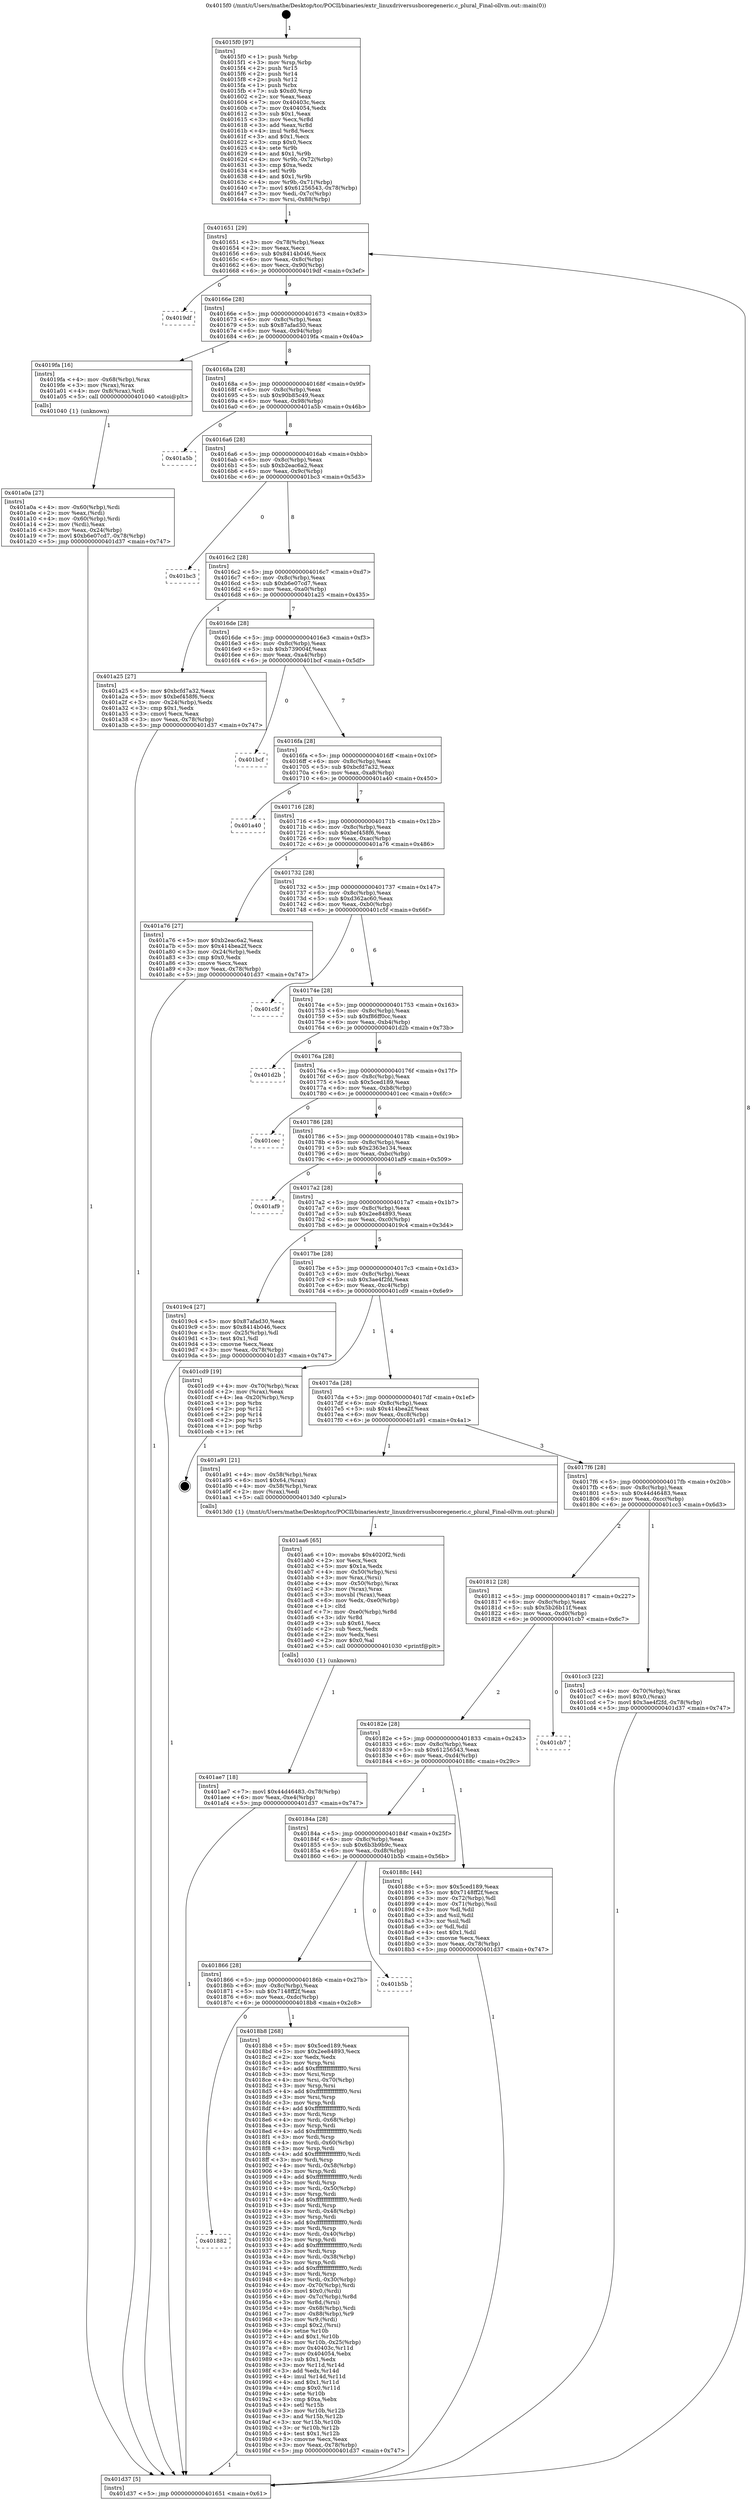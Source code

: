 digraph "0x4015f0" {
  label = "0x4015f0 (/mnt/c/Users/mathe/Desktop/tcc/POCII/binaries/extr_linuxdriversusbcoregeneric.c_plural_Final-ollvm.out::main(0))"
  labelloc = "t"
  node[shape=record]

  Entry [label="",width=0.3,height=0.3,shape=circle,fillcolor=black,style=filled]
  "0x401651" [label="{
     0x401651 [29]\l
     | [instrs]\l
     &nbsp;&nbsp;0x401651 \<+3\>: mov -0x78(%rbp),%eax\l
     &nbsp;&nbsp;0x401654 \<+2\>: mov %eax,%ecx\l
     &nbsp;&nbsp;0x401656 \<+6\>: sub $0x8414b046,%ecx\l
     &nbsp;&nbsp;0x40165c \<+6\>: mov %eax,-0x8c(%rbp)\l
     &nbsp;&nbsp;0x401662 \<+6\>: mov %ecx,-0x90(%rbp)\l
     &nbsp;&nbsp;0x401668 \<+6\>: je 00000000004019df \<main+0x3ef\>\l
  }"]
  "0x4019df" [label="{
     0x4019df\l
  }", style=dashed]
  "0x40166e" [label="{
     0x40166e [28]\l
     | [instrs]\l
     &nbsp;&nbsp;0x40166e \<+5\>: jmp 0000000000401673 \<main+0x83\>\l
     &nbsp;&nbsp;0x401673 \<+6\>: mov -0x8c(%rbp),%eax\l
     &nbsp;&nbsp;0x401679 \<+5\>: sub $0x87afad30,%eax\l
     &nbsp;&nbsp;0x40167e \<+6\>: mov %eax,-0x94(%rbp)\l
     &nbsp;&nbsp;0x401684 \<+6\>: je 00000000004019fa \<main+0x40a\>\l
  }"]
  Exit [label="",width=0.3,height=0.3,shape=circle,fillcolor=black,style=filled,peripheries=2]
  "0x4019fa" [label="{
     0x4019fa [16]\l
     | [instrs]\l
     &nbsp;&nbsp;0x4019fa \<+4\>: mov -0x68(%rbp),%rax\l
     &nbsp;&nbsp;0x4019fe \<+3\>: mov (%rax),%rax\l
     &nbsp;&nbsp;0x401a01 \<+4\>: mov 0x8(%rax),%rdi\l
     &nbsp;&nbsp;0x401a05 \<+5\>: call 0000000000401040 \<atoi@plt\>\l
     | [calls]\l
     &nbsp;&nbsp;0x401040 \{1\} (unknown)\l
  }"]
  "0x40168a" [label="{
     0x40168a [28]\l
     | [instrs]\l
     &nbsp;&nbsp;0x40168a \<+5\>: jmp 000000000040168f \<main+0x9f\>\l
     &nbsp;&nbsp;0x40168f \<+6\>: mov -0x8c(%rbp),%eax\l
     &nbsp;&nbsp;0x401695 \<+5\>: sub $0x90b85c49,%eax\l
     &nbsp;&nbsp;0x40169a \<+6\>: mov %eax,-0x98(%rbp)\l
     &nbsp;&nbsp;0x4016a0 \<+6\>: je 0000000000401a5b \<main+0x46b\>\l
  }"]
  "0x401ae7" [label="{
     0x401ae7 [18]\l
     | [instrs]\l
     &nbsp;&nbsp;0x401ae7 \<+7\>: movl $0x44d46483,-0x78(%rbp)\l
     &nbsp;&nbsp;0x401aee \<+6\>: mov %eax,-0xe4(%rbp)\l
     &nbsp;&nbsp;0x401af4 \<+5\>: jmp 0000000000401d37 \<main+0x747\>\l
  }"]
  "0x401a5b" [label="{
     0x401a5b\l
  }", style=dashed]
  "0x4016a6" [label="{
     0x4016a6 [28]\l
     | [instrs]\l
     &nbsp;&nbsp;0x4016a6 \<+5\>: jmp 00000000004016ab \<main+0xbb\>\l
     &nbsp;&nbsp;0x4016ab \<+6\>: mov -0x8c(%rbp),%eax\l
     &nbsp;&nbsp;0x4016b1 \<+5\>: sub $0xb2eac6a2,%eax\l
     &nbsp;&nbsp;0x4016b6 \<+6\>: mov %eax,-0x9c(%rbp)\l
     &nbsp;&nbsp;0x4016bc \<+6\>: je 0000000000401bc3 \<main+0x5d3\>\l
  }"]
  "0x401aa6" [label="{
     0x401aa6 [65]\l
     | [instrs]\l
     &nbsp;&nbsp;0x401aa6 \<+10\>: movabs $0x4020f2,%rdi\l
     &nbsp;&nbsp;0x401ab0 \<+2\>: xor %ecx,%ecx\l
     &nbsp;&nbsp;0x401ab2 \<+5\>: mov $0x1a,%edx\l
     &nbsp;&nbsp;0x401ab7 \<+4\>: mov -0x50(%rbp),%rsi\l
     &nbsp;&nbsp;0x401abb \<+3\>: mov %rax,(%rsi)\l
     &nbsp;&nbsp;0x401abe \<+4\>: mov -0x50(%rbp),%rax\l
     &nbsp;&nbsp;0x401ac2 \<+3\>: mov (%rax),%rax\l
     &nbsp;&nbsp;0x401ac5 \<+3\>: movsbl (%rax),%eax\l
     &nbsp;&nbsp;0x401ac8 \<+6\>: mov %edx,-0xe0(%rbp)\l
     &nbsp;&nbsp;0x401ace \<+1\>: cltd\l
     &nbsp;&nbsp;0x401acf \<+7\>: mov -0xe0(%rbp),%r8d\l
     &nbsp;&nbsp;0x401ad6 \<+3\>: idiv %r8d\l
     &nbsp;&nbsp;0x401ad9 \<+3\>: sub $0x61,%ecx\l
     &nbsp;&nbsp;0x401adc \<+2\>: sub %ecx,%edx\l
     &nbsp;&nbsp;0x401ade \<+2\>: mov %edx,%esi\l
     &nbsp;&nbsp;0x401ae0 \<+2\>: mov $0x0,%al\l
     &nbsp;&nbsp;0x401ae2 \<+5\>: call 0000000000401030 \<printf@plt\>\l
     | [calls]\l
     &nbsp;&nbsp;0x401030 \{1\} (unknown)\l
  }"]
  "0x401bc3" [label="{
     0x401bc3\l
  }", style=dashed]
  "0x4016c2" [label="{
     0x4016c2 [28]\l
     | [instrs]\l
     &nbsp;&nbsp;0x4016c2 \<+5\>: jmp 00000000004016c7 \<main+0xd7\>\l
     &nbsp;&nbsp;0x4016c7 \<+6\>: mov -0x8c(%rbp),%eax\l
     &nbsp;&nbsp;0x4016cd \<+5\>: sub $0xb6e07cd7,%eax\l
     &nbsp;&nbsp;0x4016d2 \<+6\>: mov %eax,-0xa0(%rbp)\l
     &nbsp;&nbsp;0x4016d8 \<+6\>: je 0000000000401a25 \<main+0x435\>\l
  }"]
  "0x401a0a" [label="{
     0x401a0a [27]\l
     | [instrs]\l
     &nbsp;&nbsp;0x401a0a \<+4\>: mov -0x60(%rbp),%rdi\l
     &nbsp;&nbsp;0x401a0e \<+2\>: mov %eax,(%rdi)\l
     &nbsp;&nbsp;0x401a10 \<+4\>: mov -0x60(%rbp),%rdi\l
     &nbsp;&nbsp;0x401a14 \<+2\>: mov (%rdi),%eax\l
     &nbsp;&nbsp;0x401a16 \<+3\>: mov %eax,-0x24(%rbp)\l
     &nbsp;&nbsp;0x401a19 \<+7\>: movl $0xb6e07cd7,-0x78(%rbp)\l
     &nbsp;&nbsp;0x401a20 \<+5\>: jmp 0000000000401d37 \<main+0x747\>\l
  }"]
  "0x401a25" [label="{
     0x401a25 [27]\l
     | [instrs]\l
     &nbsp;&nbsp;0x401a25 \<+5\>: mov $0xbcfd7a32,%eax\l
     &nbsp;&nbsp;0x401a2a \<+5\>: mov $0xbef458f6,%ecx\l
     &nbsp;&nbsp;0x401a2f \<+3\>: mov -0x24(%rbp),%edx\l
     &nbsp;&nbsp;0x401a32 \<+3\>: cmp $0x1,%edx\l
     &nbsp;&nbsp;0x401a35 \<+3\>: cmovl %ecx,%eax\l
     &nbsp;&nbsp;0x401a38 \<+3\>: mov %eax,-0x78(%rbp)\l
     &nbsp;&nbsp;0x401a3b \<+5\>: jmp 0000000000401d37 \<main+0x747\>\l
  }"]
  "0x4016de" [label="{
     0x4016de [28]\l
     | [instrs]\l
     &nbsp;&nbsp;0x4016de \<+5\>: jmp 00000000004016e3 \<main+0xf3\>\l
     &nbsp;&nbsp;0x4016e3 \<+6\>: mov -0x8c(%rbp),%eax\l
     &nbsp;&nbsp;0x4016e9 \<+5\>: sub $0xb739004f,%eax\l
     &nbsp;&nbsp;0x4016ee \<+6\>: mov %eax,-0xa4(%rbp)\l
     &nbsp;&nbsp;0x4016f4 \<+6\>: je 0000000000401bcf \<main+0x5df\>\l
  }"]
  "0x401882" [label="{
     0x401882\l
  }", style=dashed]
  "0x401bcf" [label="{
     0x401bcf\l
  }", style=dashed]
  "0x4016fa" [label="{
     0x4016fa [28]\l
     | [instrs]\l
     &nbsp;&nbsp;0x4016fa \<+5\>: jmp 00000000004016ff \<main+0x10f\>\l
     &nbsp;&nbsp;0x4016ff \<+6\>: mov -0x8c(%rbp),%eax\l
     &nbsp;&nbsp;0x401705 \<+5\>: sub $0xbcfd7a32,%eax\l
     &nbsp;&nbsp;0x40170a \<+6\>: mov %eax,-0xa8(%rbp)\l
     &nbsp;&nbsp;0x401710 \<+6\>: je 0000000000401a40 \<main+0x450\>\l
  }"]
  "0x4018b8" [label="{
     0x4018b8 [268]\l
     | [instrs]\l
     &nbsp;&nbsp;0x4018b8 \<+5\>: mov $0x5ced189,%eax\l
     &nbsp;&nbsp;0x4018bd \<+5\>: mov $0x2ee84893,%ecx\l
     &nbsp;&nbsp;0x4018c2 \<+2\>: xor %edx,%edx\l
     &nbsp;&nbsp;0x4018c4 \<+3\>: mov %rsp,%rsi\l
     &nbsp;&nbsp;0x4018c7 \<+4\>: add $0xfffffffffffffff0,%rsi\l
     &nbsp;&nbsp;0x4018cb \<+3\>: mov %rsi,%rsp\l
     &nbsp;&nbsp;0x4018ce \<+4\>: mov %rsi,-0x70(%rbp)\l
     &nbsp;&nbsp;0x4018d2 \<+3\>: mov %rsp,%rsi\l
     &nbsp;&nbsp;0x4018d5 \<+4\>: add $0xfffffffffffffff0,%rsi\l
     &nbsp;&nbsp;0x4018d9 \<+3\>: mov %rsi,%rsp\l
     &nbsp;&nbsp;0x4018dc \<+3\>: mov %rsp,%rdi\l
     &nbsp;&nbsp;0x4018df \<+4\>: add $0xfffffffffffffff0,%rdi\l
     &nbsp;&nbsp;0x4018e3 \<+3\>: mov %rdi,%rsp\l
     &nbsp;&nbsp;0x4018e6 \<+4\>: mov %rdi,-0x68(%rbp)\l
     &nbsp;&nbsp;0x4018ea \<+3\>: mov %rsp,%rdi\l
     &nbsp;&nbsp;0x4018ed \<+4\>: add $0xfffffffffffffff0,%rdi\l
     &nbsp;&nbsp;0x4018f1 \<+3\>: mov %rdi,%rsp\l
     &nbsp;&nbsp;0x4018f4 \<+4\>: mov %rdi,-0x60(%rbp)\l
     &nbsp;&nbsp;0x4018f8 \<+3\>: mov %rsp,%rdi\l
     &nbsp;&nbsp;0x4018fb \<+4\>: add $0xfffffffffffffff0,%rdi\l
     &nbsp;&nbsp;0x4018ff \<+3\>: mov %rdi,%rsp\l
     &nbsp;&nbsp;0x401902 \<+4\>: mov %rdi,-0x58(%rbp)\l
     &nbsp;&nbsp;0x401906 \<+3\>: mov %rsp,%rdi\l
     &nbsp;&nbsp;0x401909 \<+4\>: add $0xfffffffffffffff0,%rdi\l
     &nbsp;&nbsp;0x40190d \<+3\>: mov %rdi,%rsp\l
     &nbsp;&nbsp;0x401910 \<+4\>: mov %rdi,-0x50(%rbp)\l
     &nbsp;&nbsp;0x401914 \<+3\>: mov %rsp,%rdi\l
     &nbsp;&nbsp;0x401917 \<+4\>: add $0xfffffffffffffff0,%rdi\l
     &nbsp;&nbsp;0x40191b \<+3\>: mov %rdi,%rsp\l
     &nbsp;&nbsp;0x40191e \<+4\>: mov %rdi,-0x48(%rbp)\l
     &nbsp;&nbsp;0x401922 \<+3\>: mov %rsp,%rdi\l
     &nbsp;&nbsp;0x401925 \<+4\>: add $0xfffffffffffffff0,%rdi\l
     &nbsp;&nbsp;0x401929 \<+3\>: mov %rdi,%rsp\l
     &nbsp;&nbsp;0x40192c \<+4\>: mov %rdi,-0x40(%rbp)\l
     &nbsp;&nbsp;0x401930 \<+3\>: mov %rsp,%rdi\l
     &nbsp;&nbsp;0x401933 \<+4\>: add $0xfffffffffffffff0,%rdi\l
     &nbsp;&nbsp;0x401937 \<+3\>: mov %rdi,%rsp\l
     &nbsp;&nbsp;0x40193a \<+4\>: mov %rdi,-0x38(%rbp)\l
     &nbsp;&nbsp;0x40193e \<+3\>: mov %rsp,%rdi\l
     &nbsp;&nbsp;0x401941 \<+4\>: add $0xfffffffffffffff0,%rdi\l
     &nbsp;&nbsp;0x401945 \<+3\>: mov %rdi,%rsp\l
     &nbsp;&nbsp;0x401948 \<+4\>: mov %rdi,-0x30(%rbp)\l
     &nbsp;&nbsp;0x40194c \<+4\>: mov -0x70(%rbp),%rdi\l
     &nbsp;&nbsp;0x401950 \<+6\>: movl $0x0,(%rdi)\l
     &nbsp;&nbsp;0x401956 \<+4\>: mov -0x7c(%rbp),%r8d\l
     &nbsp;&nbsp;0x40195a \<+3\>: mov %r8d,(%rsi)\l
     &nbsp;&nbsp;0x40195d \<+4\>: mov -0x68(%rbp),%rdi\l
     &nbsp;&nbsp;0x401961 \<+7\>: mov -0x88(%rbp),%r9\l
     &nbsp;&nbsp;0x401968 \<+3\>: mov %r9,(%rdi)\l
     &nbsp;&nbsp;0x40196b \<+3\>: cmpl $0x2,(%rsi)\l
     &nbsp;&nbsp;0x40196e \<+4\>: setne %r10b\l
     &nbsp;&nbsp;0x401972 \<+4\>: and $0x1,%r10b\l
     &nbsp;&nbsp;0x401976 \<+4\>: mov %r10b,-0x25(%rbp)\l
     &nbsp;&nbsp;0x40197a \<+8\>: mov 0x40403c,%r11d\l
     &nbsp;&nbsp;0x401982 \<+7\>: mov 0x404054,%ebx\l
     &nbsp;&nbsp;0x401989 \<+3\>: sub $0x1,%edx\l
     &nbsp;&nbsp;0x40198c \<+3\>: mov %r11d,%r14d\l
     &nbsp;&nbsp;0x40198f \<+3\>: add %edx,%r14d\l
     &nbsp;&nbsp;0x401992 \<+4\>: imul %r14d,%r11d\l
     &nbsp;&nbsp;0x401996 \<+4\>: and $0x1,%r11d\l
     &nbsp;&nbsp;0x40199a \<+4\>: cmp $0x0,%r11d\l
     &nbsp;&nbsp;0x40199e \<+4\>: sete %r10b\l
     &nbsp;&nbsp;0x4019a2 \<+3\>: cmp $0xa,%ebx\l
     &nbsp;&nbsp;0x4019a5 \<+4\>: setl %r15b\l
     &nbsp;&nbsp;0x4019a9 \<+3\>: mov %r10b,%r12b\l
     &nbsp;&nbsp;0x4019ac \<+3\>: and %r15b,%r12b\l
     &nbsp;&nbsp;0x4019af \<+3\>: xor %r15b,%r10b\l
     &nbsp;&nbsp;0x4019b2 \<+3\>: or %r10b,%r12b\l
     &nbsp;&nbsp;0x4019b5 \<+4\>: test $0x1,%r12b\l
     &nbsp;&nbsp;0x4019b9 \<+3\>: cmovne %ecx,%eax\l
     &nbsp;&nbsp;0x4019bc \<+3\>: mov %eax,-0x78(%rbp)\l
     &nbsp;&nbsp;0x4019bf \<+5\>: jmp 0000000000401d37 \<main+0x747\>\l
  }"]
  "0x401a40" [label="{
     0x401a40\l
  }", style=dashed]
  "0x401716" [label="{
     0x401716 [28]\l
     | [instrs]\l
     &nbsp;&nbsp;0x401716 \<+5\>: jmp 000000000040171b \<main+0x12b\>\l
     &nbsp;&nbsp;0x40171b \<+6\>: mov -0x8c(%rbp),%eax\l
     &nbsp;&nbsp;0x401721 \<+5\>: sub $0xbef458f6,%eax\l
     &nbsp;&nbsp;0x401726 \<+6\>: mov %eax,-0xac(%rbp)\l
     &nbsp;&nbsp;0x40172c \<+6\>: je 0000000000401a76 \<main+0x486\>\l
  }"]
  "0x401866" [label="{
     0x401866 [28]\l
     | [instrs]\l
     &nbsp;&nbsp;0x401866 \<+5\>: jmp 000000000040186b \<main+0x27b\>\l
     &nbsp;&nbsp;0x40186b \<+6\>: mov -0x8c(%rbp),%eax\l
     &nbsp;&nbsp;0x401871 \<+5\>: sub $0x7148ff2f,%eax\l
     &nbsp;&nbsp;0x401876 \<+6\>: mov %eax,-0xdc(%rbp)\l
     &nbsp;&nbsp;0x40187c \<+6\>: je 00000000004018b8 \<main+0x2c8\>\l
  }"]
  "0x401a76" [label="{
     0x401a76 [27]\l
     | [instrs]\l
     &nbsp;&nbsp;0x401a76 \<+5\>: mov $0xb2eac6a2,%eax\l
     &nbsp;&nbsp;0x401a7b \<+5\>: mov $0x414bea2f,%ecx\l
     &nbsp;&nbsp;0x401a80 \<+3\>: mov -0x24(%rbp),%edx\l
     &nbsp;&nbsp;0x401a83 \<+3\>: cmp $0x0,%edx\l
     &nbsp;&nbsp;0x401a86 \<+3\>: cmove %ecx,%eax\l
     &nbsp;&nbsp;0x401a89 \<+3\>: mov %eax,-0x78(%rbp)\l
     &nbsp;&nbsp;0x401a8c \<+5\>: jmp 0000000000401d37 \<main+0x747\>\l
  }"]
  "0x401732" [label="{
     0x401732 [28]\l
     | [instrs]\l
     &nbsp;&nbsp;0x401732 \<+5\>: jmp 0000000000401737 \<main+0x147\>\l
     &nbsp;&nbsp;0x401737 \<+6\>: mov -0x8c(%rbp),%eax\l
     &nbsp;&nbsp;0x40173d \<+5\>: sub $0xd362ac60,%eax\l
     &nbsp;&nbsp;0x401742 \<+6\>: mov %eax,-0xb0(%rbp)\l
     &nbsp;&nbsp;0x401748 \<+6\>: je 0000000000401c5f \<main+0x66f\>\l
  }"]
  "0x401b5b" [label="{
     0x401b5b\l
  }", style=dashed]
  "0x401c5f" [label="{
     0x401c5f\l
  }", style=dashed]
  "0x40174e" [label="{
     0x40174e [28]\l
     | [instrs]\l
     &nbsp;&nbsp;0x40174e \<+5\>: jmp 0000000000401753 \<main+0x163\>\l
     &nbsp;&nbsp;0x401753 \<+6\>: mov -0x8c(%rbp),%eax\l
     &nbsp;&nbsp;0x401759 \<+5\>: sub $0xf86ff0cc,%eax\l
     &nbsp;&nbsp;0x40175e \<+6\>: mov %eax,-0xb4(%rbp)\l
     &nbsp;&nbsp;0x401764 \<+6\>: je 0000000000401d2b \<main+0x73b\>\l
  }"]
  "0x4015f0" [label="{
     0x4015f0 [97]\l
     | [instrs]\l
     &nbsp;&nbsp;0x4015f0 \<+1\>: push %rbp\l
     &nbsp;&nbsp;0x4015f1 \<+3\>: mov %rsp,%rbp\l
     &nbsp;&nbsp;0x4015f4 \<+2\>: push %r15\l
     &nbsp;&nbsp;0x4015f6 \<+2\>: push %r14\l
     &nbsp;&nbsp;0x4015f8 \<+2\>: push %r12\l
     &nbsp;&nbsp;0x4015fa \<+1\>: push %rbx\l
     &nbsp;&nbsp;0x4015fb \<+7\>: sub $0xd0,%rsp\l
     &nbsp;&nbsp;0x401602 \<+2\>: xor %eax,%eax\l
     &nbsp;&nbsp;0x401604 \<+7\>: mov 0x40403c,%ecx\l
     &nbsp;&nbsp;0x40160b \<+7\>: mov 0x404054,%edx\l
     &nbsp;&nbsp;0x401612 \<+3\>: sub $0x1,%eax\l
     &nbsp;&nbsp;0x401615 \<+3\>: mov %ecx,%r8d\l
     &nbsp;&nbsp;0x401618 \<+3\>: add %eax,%r8d\l
     &nbsp;&nbsp;0x40161b \<+4\>: imul %r8d,%ecx\l
     &nbsp;&nbsp;0x40161f \<+3\>: and $0x1,%ecx\l
     &nbsp;&nbsp;0x401622 \<+3\>: cmp $0x0,%ecx\l
     &nbsp;&nbsp;0x401625 \<+4\>: sete %r9b\l
     &nbsp;&nbsp;0x401629 \<+4\>: and $0x1,%r9b\l
     &nbsp;&nbsp;0x40162d \<+4\>: mov %r9b,-0x72(%rbp)\l
     &nbsp;&nbsp;0x401631 \<+3\>: cmp $0xa,%edx\l
     &nbsp;&nbsp;0x401634 \<+4\>: setl %r9b\l
     &nbsp;&nbsp;0x401638 \<+4\>: and $0x1,%r9b\l
     &nbsp;&nbsp;0x40163c \<+4\>: mov %r9b,-0x71(%rbp)\l
     &nbsp;&nbsp;0x401640 \<+7\>: movl $0x61256543,-0x78(%rbp)\l
     &nbsp;&nbsp;0x401647 \<+3\>: mov %edi,-0x7c(%rbp)\l
     &nbsp;&nbsp;0x40164a \<+7\>: mov %rsi,-0x88(%rbp)\l
  }"]
  "0x401d2b" [label="{
     0x401d2b\l
  }", style=dashed]
  "0x40176a" [label="{
     0x40176a [28]\l
     | [instrs]\l
     &nbsp;&nbsp;0x40176a \<+5\>: jmp 000000000040176f \<main+0x17f\>\l
     &nbsp;&nbsp;0x40176f \<+6\>: mov -0x8c(%rbp),%eax\l
     &nbsp;&nbsp;0x401775 \<+5\>: sub $0x5ced189,%eax\l
     &nbsp;&nbsp;0x40177a \<+6\>: mov %eax,-0xb8(%rbp)\l
     &nbsp;&nbsp;0x401780 \<+6\>: je 0000000000401cec \<main+0x6fc\>\l
  }"]
  "0x401d37" [label="{
     0x401d37 [5]\l
     | [instrs]\l
     &nbsp;&nbsp;0x401d37 \<+5\>: jmp 0000000000401651 \<main+0x61\>\l
  }"]
  "0x401cec" [label="{
     0x401cec\l
  }", style=dashed]
  "0x401786" [label="{
     0x401786 [28]\l
     | [instrs]\l
     &nbsp;&nbsp;0x401786 \<+5\>: jmp 000000000040178b \<main+0x19b\>\l
     &nbsp;&nbsp;0x40178b \<+6\>: mov -0x8c(%rbp),%eax\l
     &nbsp;&nbsp;0x401791 \<+5\>: sub $0x2363e134,%eax\l
     &nbsp;&nbsp;0x401796 \<+6\>: mov %eax,-0xbc(%rbp)\l
     &nbsp;&nbsp;0x40179c \<+6\>: je 0000000000401af9 \<main+0x509\>\l
  }"]
  "0x40184a" [label="{
     0x40184a [28]\l
     | [instrs]\l
     &nbsp;&nbsp;0x40184a \<+5\>: jmp 000000000040184f \<main+0x25f\>\l
     &nbsp;&nbsp;0x40184f \<+6\>: mov -0x8c(%rbp),%eax\l
     &nbsp;&nbsp;0x401855 \<+5\>: sub $0x6b3b9b9c,%eax\l
     &nbsp;&nbsp;0x40185a \<+6\>: mov %eax,-0xd8(%rbp)\l
     &nbsp;&nbsp;0x401860 \<+6\>: je 0000000000401b5b \<main+0x56b\>\l
  }"]
  "0x401af9" [label="{
     0x401af9\l
  }", style=dashed]
  "0x4017a2" [label="{
     0x4017a2 [28]\l
     | [instrs]\l
     &nbsp;&nbsp;0x4017a2 \<+5\>: jmp 00000000004017a7 \<main+0x1b7\>\l
     &nbsp;&nbsp;0x4017a7 \<+6\>: mov -0x8c(%rbp),%eax\l
     &nbsp;&nbsp;0x4017ad \<+5\>: sub $0x2ee84893,%eax\l
     &nbsp;&nbsp;0x4017b2 \<+6\>: mov %eax,-0xc0(%rbp)\l
     &nbsp;&nbsp;0x4017b8 \<+6\>: je 00000000004019c4 \<main+0x3d4\>\l
  }"]
  "0x40188c" [label="{
     0x40188c [44]\l
     | [instrs]\l
     &nbsp;&nbsp;0x40188c \<+5\>: mov $0x5ced189,%eax\l
     &nbsp;&nbsp;0x401891 \<+5\>: mov $0x7148ff2f,%ecx\l
     &nbsp;&nbsp;0x401896 \<+3\>: mov -0x72(%rbp),%dl\l
     &nbsp;&nbsp;0x401899 \<+4\>: mov -0x71(%rbp),%sil\l
     &nbsp;&nbsp;0x40189d \<+3\>: mov %dl,%dil\l
     &nbsp;&nbsp;0x4018a0 \<+3\>: and %sil,%dil\l
     &nbsp;&nbsp;0x4018a3 \<+3\>: xor %sil,%dl\l
     &nbsp;&nbsp;0x4018a6 \<+3\>: or %dl,%dil\l
     &nbsp;&nbsp;0x4018a9 \<+4\>: test $0x1,%dil\l
     &nbsp;&nbsp;0x4018ad \<+3\>: cmovne %ecx,%eax\l
     &nbsp;&nbsp;0x4018b0 \<+3\>: mov %eax,-0x78(%rbp)\l
     &nbsp;&nbsp;0x4018b3 \<+5\>: jmp 0000000000401d37 \<main+0x747\>\l
  }"]
  "0x4019c4" [label="{
     0x4019c4 [27]\l
     | [instrs]\l
     &nbsp;&nbsp;0x4019c4 \<+5\>: mov $0x87afad30,%eax\l
     &nbsp;&nbsp;0x4019c9 \<+5\>: mov $0x8414b046,%ecx\l
     &nbsp;&nbsp;0x4019ce \<+3\>: mov -0x25(%rbp),%dl\l
     &nbsp;&nbsp;0x4019d1 \<+3\>: test $0x1,%dl\l
     &nbsp;&nbsp;0x4019d4 \<+3\>: cmovne %ecx,%eax\l
     &nbsp;&nbsp;0x4019d7 \<+3\>: mov %eax,-0x78(%rbp)\l
     &nbsp;&nbsp;0x4019da \<+5\>: jmp 0000000000401d37 \<main+0x747\>\l
  }"]
  "0x4017be" [label="{
     0x4017be [28]\l
     | [instrs]\l
     &nbsp;&nbsp;0x4017be \<+5\>: jmp 00000000004017c3 \<main+0x1d3\>\l
     &nbsp;&nbsp;0x4017c3 \<+6\>: mov -0x8c(%rbp),%eax\l
     &nbsp;&nbsp;0x4017c9 \<+5\>: sub $0x3ae4f2fd,%eax\l
     &nbsp;&nbsp;0x4017ce \<+6\>: mov %eax,-0xc4(%rbp)\l
     &nbsp;&nbsp;0x4017d4 \<+6\>: je 0000000000401cd9 \<main+0x6e9\>\l
  }"]
  "0x40182e" [label="{
     0x40182e [28]\l
     | [instrs]\l
     &nbsp;&nbsp;0x40182e \<+5\>: jmp 0000000000401833 \<main+0x243\>\l
     &nbsp;&nbsp;0x401833 \<+6\>: mov -0x8c(%rbp),%eax\l
     &nbsp;&nbsp;0x401839 \<+5\>: sub $0x61256543,%eax\l
     &nbsp;&nbsp;0x40183e \<+6\>: mov %eax,-0xd4(%rbp)\l
     &nbsp;&nbsp;0x401844 \<+6\>: je 000000000040188c \<main+0x29c\>\l
  }"]
  "0x401cd9" [label="{
     0x401cd9 [19]\l
     | [instrs]\l
     &nbsp;&nbsp;0x401cd9 \<+4\>: mov -0x70(%rbp),%rax\l
     &nbsp;&nbsp;0x401cdd \<+2\>: mov (%rax),%eax\l
     &nbsp;&nbsp;0x401cdf \<+4\>: lea -0x20(%rbp),%rsp\l
     &nbsp;&nbsp;0x401ce3 \<+1\>: pop %rbx\l
     &nbsp;&nbsp;0x401ce4 \<+2\>: pop %r12\l
     &nbsp;&nbsp;0x401ce6 \<+2\>: pop %r14\l
     &nbsp;&nbsp;0x401ce8 \<+2\>: pop %r15\l
     &nbsp;&nbsp;0x401cea \<+1\>: pop %rbp\l
     &nbsp;&nbsp;0x401ceb \<+1\>: ret\l
  }"]
  "0x4017da" [label="{
     0x4017da [28]\l
     | [instrs]\l
     &nbsp;&nbsp;0x4017da \<+5\>: jmp 00000000004017df \<main+0x1ef\>\l
     &nbsp;&nbsp;0x4017df \<+6\>: mov -0x8c(%rbp),%eax\l
     &nbsp;&nbsp;0x4017e5 \<+5\>: sub $0x414bea2f,%eax\l
     &nbsp;&nbsp;0x4017ea \<+6\>: mov %eax,-0xc8(%rbp)\l
     &nbsp;&nbsp;0x4017f0 \<+6\>: je 0000000000401a91 \<main+0x4a1\>\l
  }"]
  "0x401cb7" [label="{
     0x401cb7\l
  }", style=dashed]
  "0x401a91" [label="{
     0x401a91 [21]\l
     | [instrs]\l
     &nbsp;&nbsp;0x401a91 \<+4\>: mov -0x58(%rbp),%rax\l
     &nbsp;&nbsp;0x401a95 \<+6\>: movl $0x64,(%rax)\l
     &nbsp;&nbsp;0x401a9b \<+4\>: mov -0x58(%rbp),%rax\l
     &nbsp;&nbsp;0x401a9f \<+2\>: mov (%rax),%edi\l
     &nbsp;&nbsp;0x401aa1 \<+5\>: call 00000000004013d0 \<plural\>\l
     | [calls]\l
     &nbsp;&nbsp;0x4013d0 \{1\} (/mnt/c/Users/mathe/Desktop/tcc/POCII/binaries/extr_linuxdriversusbcoregeneric.c_plural_Final-ollvm.out::plural)\l
  }"]
  "0x4017f6" [label="{
     0x4017f6 [28]\l
     | [instrs]\l
     &nbsp;&nbsp;0x4017f6 \<+5\>: jmp 00000000004017fb \<main+0x20b\>\l
     &nbsp;&nbsp;0x4017fb \<+6\>: mov -0x8c(%rbp),%eax\l
     &nbsp;&nbsp;0x401801 \<+5\>: sub $0x44d46483,%eax\l
     &nbsp;&nbsp;0x401806 \<+6\>: mov %eax,-0xcc(%rbp)\l
     &nbsp;&nbsp;0x40180c \<+6\>: je 0000000000401cc3 \<main+0x6d3\>\l
  }"]
  "0x401812" [label="{
     0x401812 [28]\l
     | [instrs]\l
     &nbsp;&nbsp;0x401812 \<+5\>: jmp 0000000000401817 \<main+0x227\>\l
     &nbsp;&nbsp;0x401817 \<+6\>: mov -0x8c(%rbp),%eax\l
     &nbsp;&nbsp;0x40181d \<+5\>: sub $0x5b26b11f,%eax\l
     &nbsp;&nbsp;0x401822 \<+6\>: mov %eax,-0xd0(%rbp)\l
     &nbsp;&nbsp;0x401828 \<+6\>: je 0000000000401cb7 \<main+0x6c7\>\l
  }"]
  "0x401cc3" [label="{
     0x401cc3 [22]\l
     | [instrs]\l
     &nbsp;&nbsp;0x401cc3 \<+4\>: mov -0x70(%rbp),%rax\l
     &nbsp;&nbsp;0x401cc7 \<+6\>: movl $0x0,(%rax)\l
     &nbsp;&nbsp;0x401ccd \<+7\>: movl $0x3ae4f2fd,-0x78(%rbp)\l
     &nbsp;&nbsp;0x401cd4 \<+5\>: jmp 0000000000401d37 \<main+0x747\>\l
  }"]
  Entry -> "0x4015f0" [label=" 1"]
  "0x401651" -> "0x4019df" [label=" 0"]
  "0x401651" -> "0x40166e" [label=" 9"]
  "0x401cd9" -> Exit [label=" 1"]
  "0x40166e" -> "0x4019fa" [label=" 1"]
  "0x40166e" -> "0x40168a" [label=" 8"]
  "0x401cc3" -> "0x401d37" [label=" 1"]
  "0x40168a" -> "0x401a5b" [label=" 0"]
  "0x40168a" -> "0x4016a6" [label=" 8"]
  "0x401ae7" -> "0x401d37" [label=" 1"]
  "0x4016a6" -> "0x401bc3" [label=" 0"]
  "0x4016a6" -> "0x4016c2" [label=" 8"]
  "0x401aa6" -> "0x401ae7" [label=" 1"]
  "0x4016c2" -> "0x401a25" [label=" 1"]
  "0x4016c2" -> "0x4016de" [label=" 7"]
  "0x401a91" -> "0x401aa6" [label=" 1"]
  "0x4016de" -> "0x401bcf" [label=" 0"]
  "0x4016de" -> "0x4016fa" [label=" 7"]
  "0x401a25" -> "0x401d37" [label=" 1"]
  "0x4016fa" -> "0x401a40" [label=" 0"]
  "0x4016fa" -> "0x401716" [label=" 7"]
  "0x401a0a" -> "0x401d37" [label=" 1"]
  "0x401716" -> "0x401a76" [label=" 1"]
  "0x401716" -> "0x401732" [label=" 6"]
  "0x4019c4" -> "0x401d37" [label=" 1"]
  "0x401732" -> "0x401c5f" [label=" 0"]
  "0x401732" -> "0x40174e" [label=" 6"]
  "0x4018b8" -> "0x401d37" [label=" 1"]
  "0x40174e" -> "0x401d2b" [label=" 0"]
  "0x40174e" -> "0x40176a" [label=" 6"]
  "0x401866" -> "0x401882" [label=" 0"]
  "0x40176a" -> "0x401cec" [label=" 0"]
  "0x40176a" -> "0x401786" [label=" 6"]
  "0x401866" -> "0x4018b8" [label=" 1"]
  "0x401786" -> "0x401af9" [label=" 0"]
  "0x401786" -> "0x4017a2" [label=" 6"]
  "0x4019fa" -> "0x401a0a" [label=" 1"]
  "0x4017a2" -> "0x4019c4" [label=" 1"]
  "0x4017a2" -> "0x4017be" [label=" 5"]
  "0x40184a" -> "0x401866" [label=" 1"]
  "0x4017be" -> "0x401cd9" [label=" 1"]
  "0x4017be" -> "0x4017da" [label=" 4"]
  "0x401a76" -> "0x401d37" [label=" 1"]
  "0x4017da" -> "0x401a91" [label=" 1"]
  "0x4017da" -> "0x4017f6" [label=" 3"]
  "0x401d37" -> "0x401651" [label=" 8"]
  "0x4017f6" -> "0x401cc3" [label=" 1"]
  "0x4017f6" -> "0x401812" [label=" 2"]
  "0x4015f0" -> "0x401651" [label=" 1"]
  "0x401812" -> "0x401cb7" [label=" 0"]
  "0x401812" -> "0x40182e" [label=" 2"]
  "0x40184a" -> "0x401b5b" [label=" 0"]
  "0x40182e" -> "0x40188c" [label=" 1"]
  "0x40182e" -> "0x40184a" [label=" 1"]
  "0x40188c" -> "0x401d37" [label=" 1"]
}
